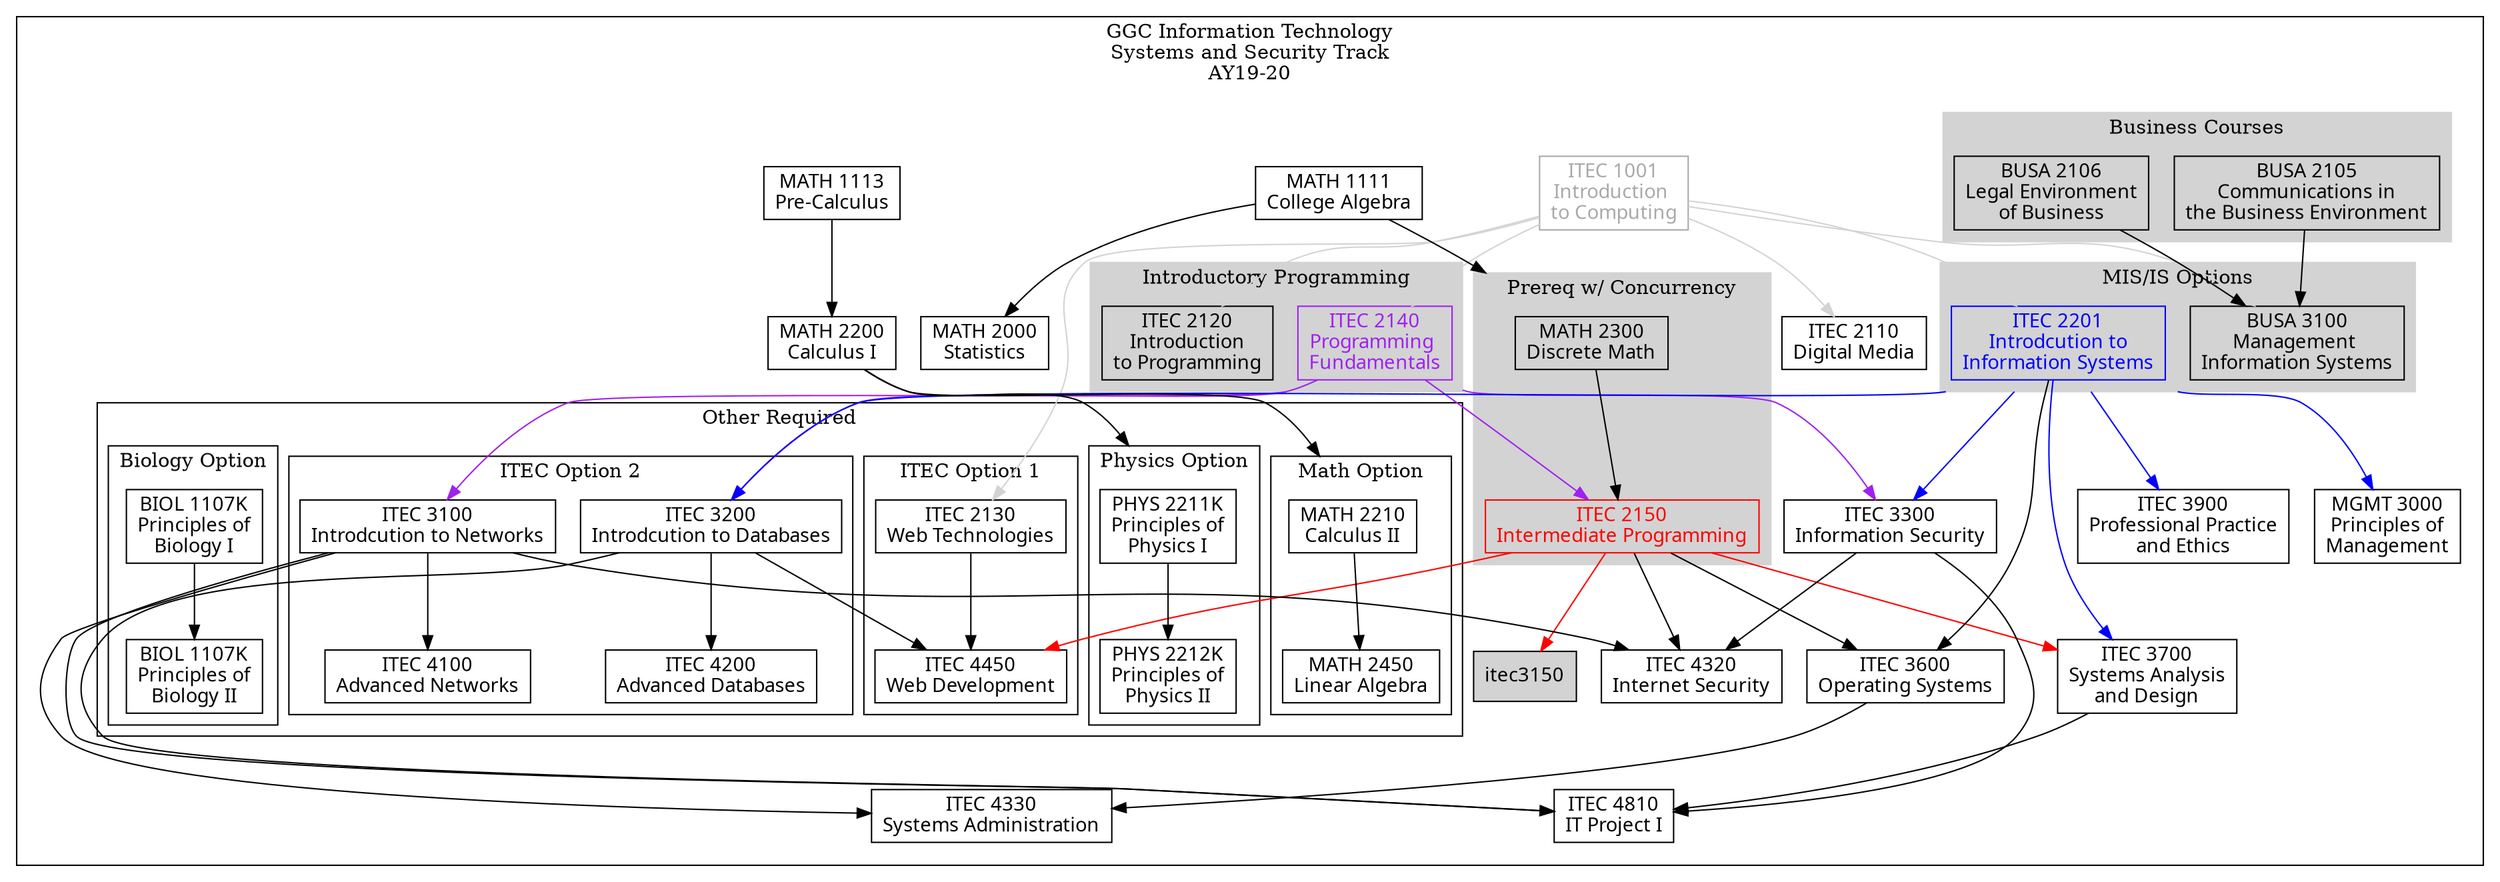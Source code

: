 digraph G {

    node [shape = record, fontname="Sans serif" fontsize="14"];
    compound = true //  needed to link clusters and nodes
    splines = true
    ranksep=0.75

     // All
    itec1001[label = "ITEC 1001\nIntroduction \nto Computing" color=darkgray fontcolor=darkgray]
    itec2110[label = "ITEC 2110\nDigital Media"]
    itec2120[label = "ITEC 2120\nIntroduction\nto Programming"]
    itec2130[label = "ITEC 2130\nWeb Technologies"]
    itec2140[label = "ITEC 2140\nProgramming \nFundamentals" color=purple fontcolor=purple]
    itec2150[label = "ITEC 2150\nIntermediate Programming" color=red fontcolor=red]
    itec2201[label = "ITEC 2201\nIntrodcution to\nInformation Systems" color=blue fontcolor=blue]
    itec3100[label = "ITEC 3100\nIntrodcution to Networks"]
    itec3200[label = "ITEC 3200\nIntrodcution to Databases"]
    itec3900[label = "ITEC 3900\nProfessional Practice\nand Ethics"]
    busa2105[label = "BUSA 2105\nCommunications in\nthe Business Environment"]
    busa2106[label = "BUSA 2106\nLegal Environment\nof Business"]
    busa3100[label = "BUSA 3100\nManagement \nInformation Systems"]
    math1111[label = "MATH 1111\nCollege Algebra"]
    math1113[label = "MATH 1113\nPre-Calculus"]
    math2300[label = "MATH 2300\nDiscrete Math"]
    math2000[label = "MATH 2000\nStatistics"]
    math2200[label = "MATH 2200\nCalculus I"]
    mgmt3000[label = "MGMT 3000\nPrinciples of\nManagement"]

    //Systems and Seurity
    itec3300[label = "ITEC 3300\nInformation Security"]
    itec3600[label = "ITEC 3600\nOperating Systems"]
    itec3700[label = "ITEC 3700\nSystems Analysis\nand Design"]
    itec4100[label = "ITEC 4100\nAdvanced Networks"]
    itec4200[label = "ITEC 4200\nAdvanced Databases"]
    itec4320[label = "ITEC 4320\nInternet Security"]
    itec4330[label = "ITEC 4330\nSystems Administration"]
    itec4450[label = "ITEC 4450\nWeb Development"]
    itec4810[label = "ITEC 4810\nIT Project I"]
    math2210[label = "MATH 2210\nCalculus II"]
    math2450[label = "MATH 2450\nLinear Algebra"]
    phys2211k[label = "PHYS 2211K\nPrinciples of\nPhysics I"]
    phys2212k[label = "PHYS 2212K\nPrinciples of\nPhysics II"]
    biol1107k[label = "BIOL 1107K\nPrinciples of\nBiology I"]
    biol1108k[label = "BIOL 1107K\nPrinciples of\nBiology II"]


    subgraph clusterss {
        label="GGC Information Technology\nSystems and Security Track\nAY19-20"

        subgraph clusterrequired {
            label=""
            node [style=filled];
            style=filled;

            color="#FFFFFF";

            itec1001 -> itec2110  [color=lightgray]
            itec1001 -> itec2120 [color=lightgray]
            itec1001 -> itec2130 [color=lightgray]
            itec1001 -> itec2201 [color=lightgray]
            itec1001 -> busa3100 [color=lightgray]
            itec2140 -> itec2150 [color=purple]
            itec2140 -> itec3100 [color=purple]
            itec2150 -> itec3150 [lltail=clusterdiscrete color=red]
            itec2201 -> itec3200 [ltail=cluster22013100 color=blue]
            itec2140 -> itec3200 [ltail=cluster21202140 color=purple]

            itec2201 -> itec3300 [ltail=cluster22013100 color=blue]
            itec2140 -> itec3300 [ltail=cluster21202140 color=purple]
            itec2150 -> itec3600 
            itec2201 -> itec3600
            itec2150 -> itec4320
            itec3100 -> itec4320
            itec3300 -> itec4320
            itec3100 -> itec4330
            itec3600 -> itec4330
            itec3100 -> itec4810
            itec3200 -> itec4810
            itec3300 -> itec4810
            itec3700 -> itec4810

            busa2106 -> busa3100
            busa2105 -> busa3100
            itec1001 -> itec2140 [color=lightgray]

            itec2150 -> itec3700 [lltail=clusterdiscrete color=red]
            itec2201 -> itec3700 [color=blue]

            itec2201 -> itec3900 [ltail=cluster22013100 color=blue]
            itec2201 -> mgmt3000 [ltail=cluster22013100 color=blue]

            math1113 -> math2200
            math1111 -> math2000
            math1111 -> math2300 [lhead=clusterdiscrete]
            math2200 -> math2210 [lhead=clustermathopt]
            itec3200 -> itec4450

            math2200 -> phys2211k [lhead=clusterphysopt]

            subgraph cluster21202140 {
                label = "Introductory Programming";
                color=lightgrey;
                itec2120
                itec2140
            }
            subgraph cluster22013100 {
                label = "MIS/IS Options";
                color=lightgrey;
                itec2201
                busa3100
            }
            subgraph cluster21052106 {
                label = "Business Courses"
                color=lightgrey;
                busa2105
                busa2106
            }
            
            subgraph clusterdiscrete {
                label = "Prereq w/ Concurrency";
                node [style=filled];
                style=filled;
                color=lightgrey;
                math2300 -> itec2150
            }

            subgraph clusterotherrequired {
                label = "Other Required"
                node [style=filled];
                style=filled;
                graph[style=solid]
                color=black;

                subgraph clusteritecopt1 {
                    label = "ITEC Option 1";
                    itec2130 -> itec4450
                    itec2150 -> itec4450 [color=red]
                }

                subgraph clusteritecopt2 {
                    label = "ITEC Option 2";
                    itec3100 -> itec4100
                    itec3200 -> itec4200
                }

                subgraph clusterbiolopt {
                    label = "Biology Option";
                    biol1107k -> biol1108k
                }

                subgraph clustermathopt {
                    label = "Math Option";
                    math2210 -> math2450
                }

                subgraph clusterphysopt {
                    label = "Physics Option"
                    phys2211k -> phys2212k
                }
            }
        }    
    }
}
